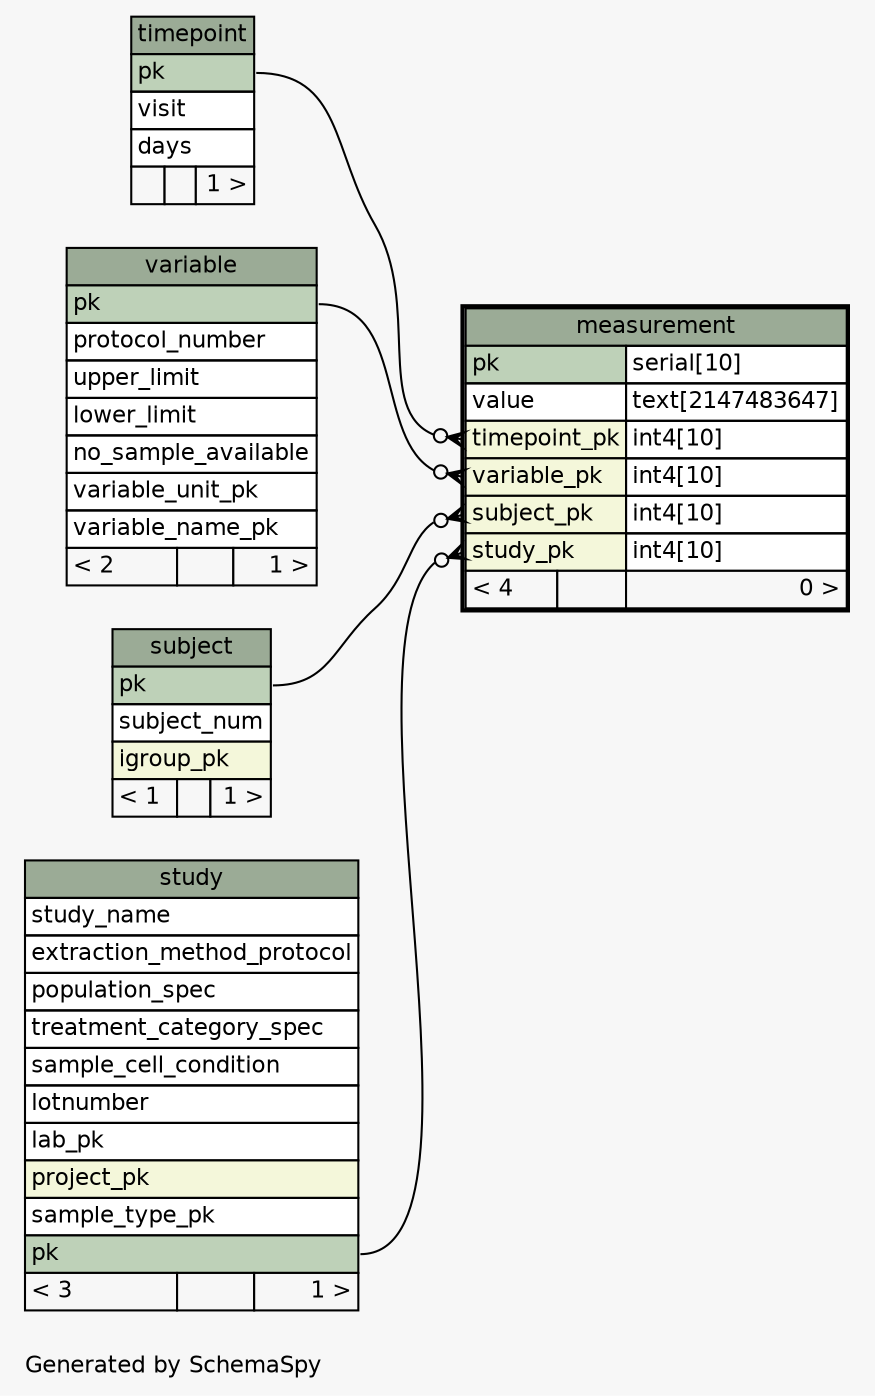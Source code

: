 // dot 2.38.0 on Mac OS X 10.11.5
// SchemaSpy rev 590
digraph "oneDegreeRelationshipsDiagram" {
  graph [
    rankdir="RL"
    bgcolor="#f7f7f7"
    label="\nGenerated by SchemaSpy"
    labeljust="l"
    nodesep="0.18"
    ranksep="0.46"
    fontname="Helvetica"
    fontsize="11"
  ];
  node [
    fontname="Helvetica"
    fontsize="11"
    shape="plaintext"
  ];
  edge [
    arrowsize="0.8"
  ];
  "measurement":"study_pk":w -> "study":"pk":e [arrowhead=none dir=back arrowtail=crowodot];
  "measurement":"subject_pk":w -> "subject":"pk":e [arrowhead=none dir=back arrowtail=crowodot];
  "measurement":"timepoint_pk":w -> "timepoint":"pk":e [arrowhead=none dir=back arrowtail=crowodot];
  "measurement":"variable_pk":w -> "variable":"pk":e [arrowhead=none dir=back arrowtail=crowodot];
  "measurement" [
    label=<
    <TABLE BORDER="2" CELLBORDER="1" CELLSPACING="0" BGCOLOR="#ffffff">
      <TR><TD COLSPAN="3" BGCOLOR="#9bab96" ALIGN="CENTER">measurement</TD></TR>
      <TR><TD PORT="pk" COLSPAN="2" BGCOLOR="#bed1b8" ALIGN="LEFT">pk</TD><TD PORT="pk.type" ALIGN="LEFT">serial[10]</TD></TR>
      <TR><TD PORT="value" COLSPAN="2" ALIGN="LEFT">value</TD><TD PORT="value.type" ALIGN="LEFT">text[2147483647]</TD></TR>
      <TR><TD PORT="timepoint_pk" COLSPAN="2" BGCOLOR="#f4f7da" ALIGN="LEFT">timepoint_pk</TD><TD PORT="timepoint_pk.type" ALIGN="LEFT">int4[10]</TD></TR>
      <TR><TD PORT="variable_pk" COLSPAN="2" BGCOLOR="#f4f7da" ALIGN="LEFT">variable_pk</TD><TD PORT="variable_pk.type" ALIGN="LEFT">int4[10]</TD></TR>
      <TR><TD PORT="subject_pk" COLSPAN="2" BGCOLOR="#f4f7da" ALIGN="LEFT">subject_pk</TD><TD PORT="subject_pk.type" ALIGN="LEFT">int4[10]</TD></TR>
      <TR><TD PORT="study_pk" COLSPAN="2" BGCOLOR="#f4f7da" ALIGN="LEFT">study_pk</TD><TD PORT="study_pk.type" ALIGN="LEFT">int4[10]</TD></TR>
      <TR><TD ALIGN="LEFT" BGCOLOR="#f7f7f7">&lt; 4</TD><TD ALIGN="RIGHT" BGCOLOR="#f7f7f7">  </TD><TD ALIGN="RIGHT" BGCOLOR="#f7f7f7">0 &gt;</TD></TR>
    </TABLE>>
    URL="measurement.html"
    tooltip="measurement"
  ];
  "study" [
    label=<
    <TABLE BORDER="0" CELLBORDER="1" CELLSPACING="0" BGCOLOR="#ffffff">
      <TR><TD COLSPAN="3" BGCOLOR="#9bab96" ALIGN="CENTER">study</TD></TR>
      <TR><TD PORT="study_name" COLSPAN="3" ALIGN="LEFT">study_name</TD></TR>
      <TR><TD PORT="extraction_method_protocol" COLSPAN="3" ALIGN="LEFT">extraction_method_protocol</TD></TR>
      <TR><TD PORT="population_spec" COLSPAN="3" ALIGN="LEFT">population_spec</TD></TR>
      <TR><TD PORT="treatment_category_spec" COLSPAN="3" ALIGN="LEFT">treatment_category_spec</TD></TR>
      <TR><TD PORT="sample_cell_condition" COLSPAN="3" ALIGN="LEFT">sample_cell_condition</TD></TR>
      <TR><TD PORT="lotnumber" COLSPAN="3" ALIGN="LEFT">lotnumber</TD></TR>
      <TR><TD PORT="lab_pk" COLSPAN="3" ALIGN="LEFT">lab_pk</TD></TR>
      <TR><TD PORT="project_pk" COLSPAN="3" BGCOLOR="#f4f7da" ALIGN="LEFT">project_pk</TD></TR>
      <TR><TD PORT="sample_type_pk" COLSPAN="3" ALIGN="LEFT">sample_type_pk</TD></TR>
      <TR><TD PORT="pk" COLSPAN="3" BGCOLOR="#bed1b8" ALIGN="LEFT">pk</TD></TR>
      <TR><TD ALIGN="LEFT" BGCOLOR="#f7f7f7">&lt; 3</TD><TD ALIGN="RIGHT" BGCOLOR="#f7f7f7">  </TD><TD ALIGN="RIGHT" BGCOLOR="#f7f7f7">1 &gt;</TD></TR>
    </TABLE>>
    URL="study.html"
    tooltip="study"
  ];
  "subject" [
    label=<
    <TABLE BORDER="0" CELLBORDER="1" CELLSPACING="0" BGCOLOR="#ffffff">
      <TR><TD COLSPAN="3" BGCOLOR="#9bab96" ALIGN="CENTER">subject</TD></TR>
      <TR><TD PORT="pk" COLSPAN="3" BGCOLOR="#bed1b8" ALIGN="LEFT">pk</TD></TR>
      <TR><TD PORT="subject_num" COLSPAN="3" ALIGN="LEFT">subject_num</TD></TR>
      <TR><TD PORT="igroup_pk" COLSPAN="3" BGCOLOR="#f4f7da" ALIGN="LEFT">igroup_pk</TD></TR>
      <TR><TD ALIGN="LEFT" BGCOLOR="#f7f7f7">&lt; 1</TD><TD ALIGN="RIGHT" BGCOLOR="#f7f7f7">  </TD><TD ALIGN="RIGHT" BGCOLOR="#f7f7f7">1 &gt;</TD></TR>
    </TABLE>>
    URL="subject.html"
    tooltip="subject"
  ];
  "timepoint" [
    label=<
    <TABLE BORDER="0" CELLBORDER="1" CELLSPACING="0" BGCOLOR="#ffffff">
      <TR><TD COLSPAN="3" BGCOLOR="#9bab96" ALIGN="CENTER">timepoint</TD></TR>
      <TR><TD PORT="pk" COLSPAN="3" BGCOLOR="#bed1b8" ALIGN="LEFT">pk</TD></TR>
      <TR><TD PORT="visit" COLSPAN="3" ALIGN="LEFT">visit</TD></TR>
      <TR><TD PORT="days" COLSPAN="3" ALIGN="LEFT">days</TD></TR>
      <TR><TD ALIGN="LEFT" BGCOLOR="#f7f7f7">  </TD><TD ALIGN="RIGHT" BGCOLOR="#f7f7f7">  </TD><TD ALIGN="RIGHT" BGCOLOR="#f7f7f7">1 &gt;</TD></TR>
    </TABLE>>
    URL="timepoint.html"
    tooltip="timepoint"
  ];
  "variable" [
    label=<
    <TABLE BORDER="0" CELLBORDER="1" CELLSPACING="0" BGCOLOR="#ffffff">
      <TR><TD COLSPAN="3" BGCOLOR="#9bab96" ALIGN="CENTER">variable</TD></TR>
      <TR><TD PORT="pk" COLSPAN="3" BGCOLOR="#bed1b8" ALIGN="LEFT">pk</TD></TR>
      <TR><TD PORT="protocol_number" COLSPAN="3" ALIGN="LEFT">protocol_number</TD></TR>
      <TR><TD PORT="upper_limit" COLSPAN="3" ALIGN="LEFT">upper_limit</TD></TR>
      <TR><TD PORT="lower_limit" COLSPAN="3" ALIGN="LEFT">lower_limit</TD></TR>
      <TR><TD PORT="no_sample_available" COLSPAN="3" ALIGN="LEFT">no_sample_available</TD></TR>
      <TR><TD PORT="variable_unit_pk" COLSPAN="3" ALIGN="LEFT">variable_unit_pk</TD></TR>
      <TR><TD PORT="variable_name_pk" COLSPAN="3" ALIGN="LEFT">variable_name_pk</TD></TR>
      <TR><TD ALIGN="LEFT" BGCOLOR="#f7f7f7">&lt; 2</TD><TD ALIGN="RIGHT" BGCOLOR="#f7f7f7">  </TD><TD ALIGN="RIGHT" BGCOLOR="#f7f7f7">1 &gt;</TD></TR>
    </TABLE>>
    URL="variable.html"
    tooltip="variable"
  ];
}
